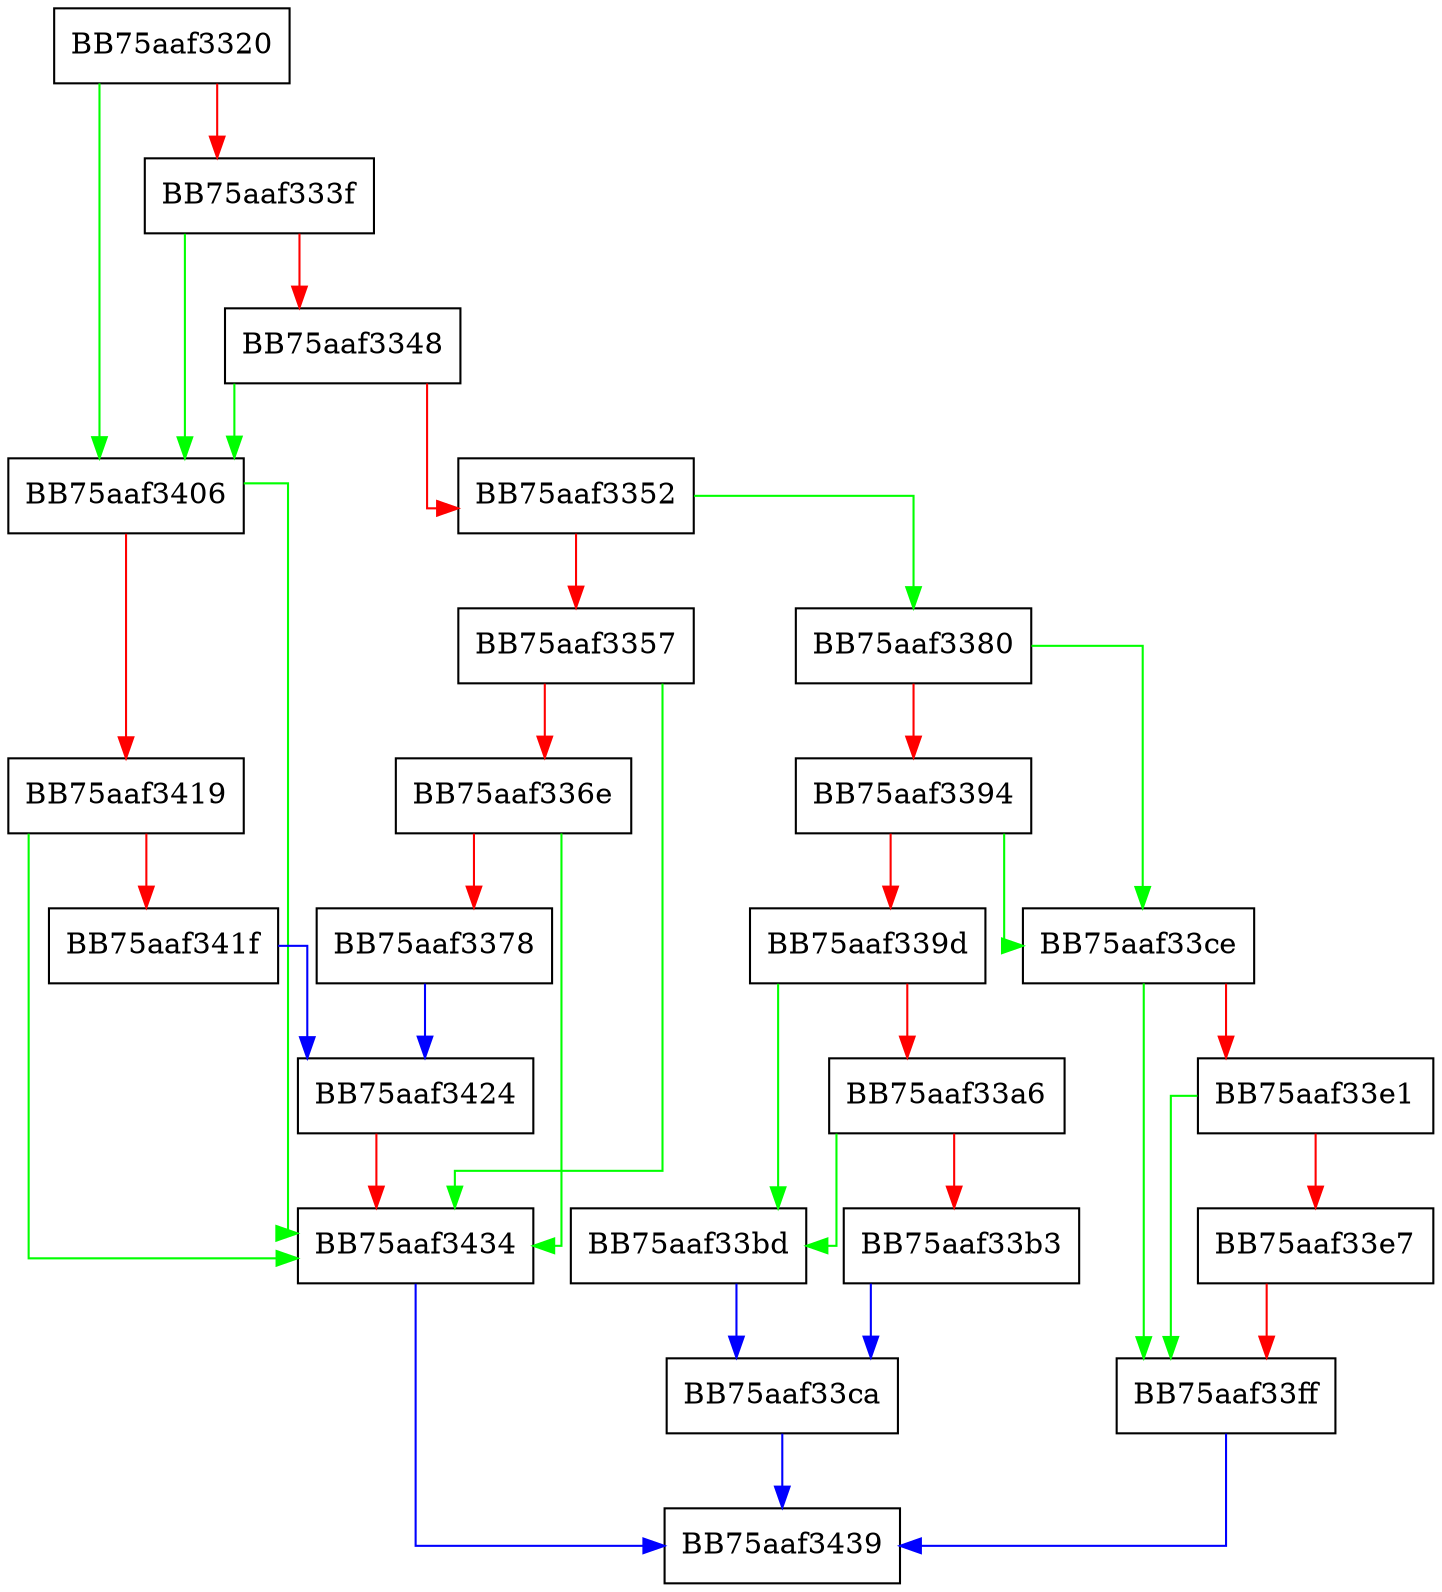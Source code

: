 digraph QueryMpDiagLuaScriptChunk {
  node [shape="box"];
  graph [splines=ortho];
  BB75aaf3320 -> BB75aaf3406 [color="green"];
  BB75aaf3320 -> BB75aaf333f [color="red"];
  BB75aaf333f -> BB75aaf3406 [color="green"];
  BB75aaf333f -> BB75aaf3348 [color="red"];
  BB75aaf3348 -> BB75aaf3406 [color="green"];
  BB75aaf3348 -> BB75aaf3352 [color="red"];
  BB75aaf3352 -> BB75aaf3380 [color="green"];
  BB75aaf3352 -> BB75aaf3357 [color="red"];
  BB75aaf3357 -> BB75aaf3434 [color="green"];
  BB75aaf3357 -> BB75aaf336e [color="red"];
  BB75aaf336e -> BB75aaf3434 [color="green"];
  BB75aaf336e -> BB75aaf3378 [color="red"];
  BB75aaf3378 -> BB75aaf3424 [color="blue"];
  BB75aaf3380 -> BB75aaf33ce [color="green"];
  BB75aaf3380 -> BB75aaf3394 [color="red"];
  BB75aaf3394 -> BB75aaf33ce [color="green"];
  BB75aaf3394 -> BB75aaf339d [color="red"];
  BB75aaf339d -> BB75aaf33bd [color="green"];
  BB75aaf339d -> BB75aaf33a6 [color="red"];
  BB75aaf33a6 -> BB75aaf33bd [color="green"];
  BB75aaf33a6 -> BB75aaf33b3 [color="red"];
  BB75aaf33b3 -> BB75aaf33ca [color="blue"];
  BB75aaf33bd -> BB75aaf33ca [color="blue"];
  BB75aaf33ca -> BB75aaf3439 [color="blue"];
  BB75aaf33ce -> BB75aaf33ff [color="green"];
  BB75aaf33ce -> BB75aaf33e1 [color="red"];
  BB75aaf33e1 -> BB75aaf33ff [color="green"];
  BB75aaf33e1 -> BB75aaf33e7 [color="red"];
  BB75aaf33e7 -> BB75aaf33ff [color="red"];
  BB75aaf33ff -> BB75aaf3439 [color="blue"];
  BB75aaf3406 -> BB75aaf3434 [color="green"];
  BB75aaf3406 -> BB75aaf3419 [color="red"];
  BB75aaf3419 -> BB75aaf3434 [color="green"];
  BB75aaf3419 -> BB75aaf341f [color="red"];
  BB75aaf341f -> BB75aaf3424 [color="blue"];
  BB75aaf3424 -> BB75aaf3434 [color="red"];
  BB75aaf3434 -> BB75aaf3439 [color="blue"];
}